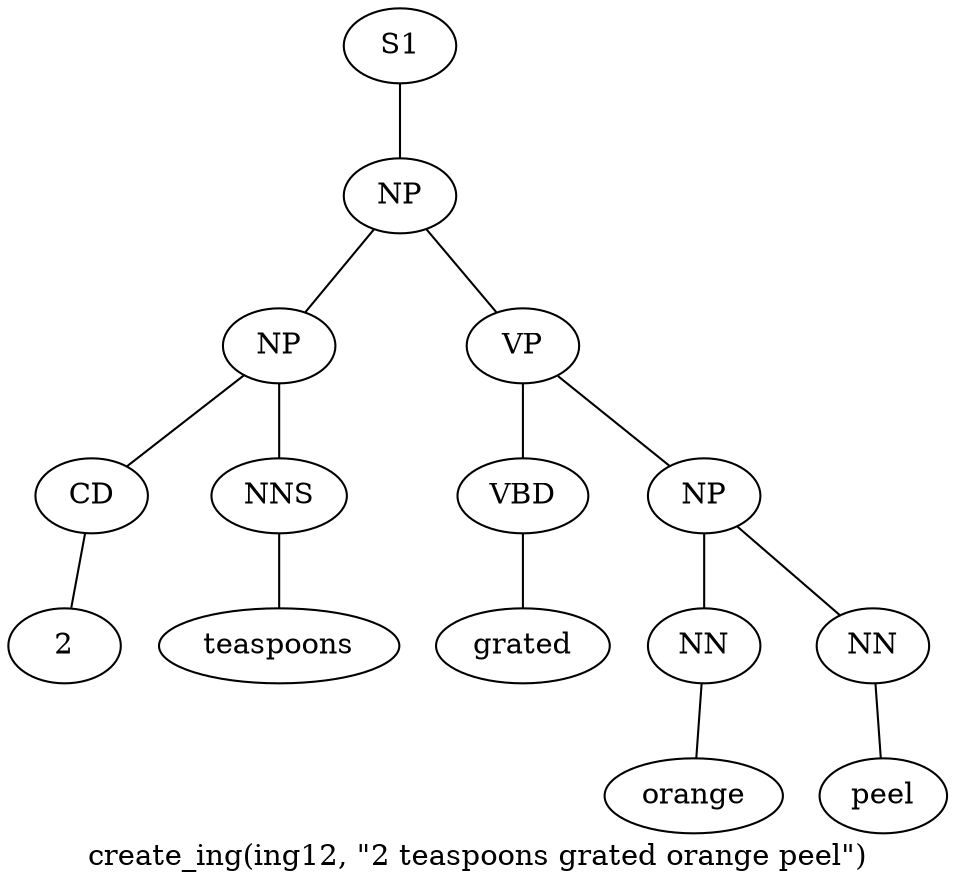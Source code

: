 graph SyntaxGraph {
	label = "create_ing(ing12, \"2 teaspoons grated orange peel\")";
	Node0 [label="S1"];
	Node1 [label="NP"];
	Node2 [label="NP"];
	Node3 [label="CD"];
	Node4 [label="2"];
	Node5 [label="NNS"];
	Node6 [label="teaspoons"];
	Node7 [label="VP"];
	Node8 [label="VBD"];
	Node9 [label="grated"];
	Node10 [label="NP"];
	Node11 [label="NN"];
	Node12 [label="orange"];
	Node13 [label="NN"];
	Node14 [label="peel"];

	Node0 -- Node1;
	Node1 -- Node2;
	Node1 -- Node7;
	Node2 -- Node3;
	Node2 -- Node5;
	Node3 -- Node4;
	Node5 -- Node6;
	Node7 -- Node8;
	Node7 -- Node10;
	Node8 -- Node9;
	Node10 -- Node11;
	Node10 -- Node13;
	Node11 -- Node12;
	Node13 -- Node14;
}